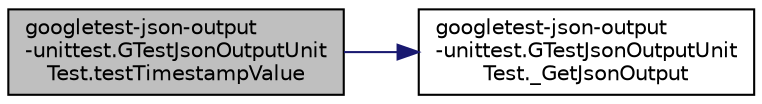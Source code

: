 digraph "googletest-json-output-unittest.GTestJsonOutputUnitTest.testTimestampValue"
{
 // LATEX_PDF_SIZE
  edge [fontname="Helvetica",fontsize="10",labelfontname="Helvetica",labelfontsize="10"];
  node [fontname="Helvetica",fontsize="10",shape=record];
  rankdir="LR";
  Node1 [label="googletest-json-output\l-unittest.GTestJsonOutputUnit\lTest.testTimestampValue",height=0.2,width=0.4,color="black", fillcolor="grey75", style="filled", fontcolor="black",tooltip=" "];
  Node1 -> Node2 [color="midnightblue",fontsize="10",style="solid",fontname="Helvetica"];
  Node2 [label="googletest-json-output\l-unittest.GTestJsonOutputUnit\lTest._GetJsonOutput",height=0.2,width=0.4,color="black", fillcolor="white", style="filled",URL="$classgoogletest-json-output-unittest_1_1_g_test_json_output_unit_test.html#aba4f4e2702b683350de508ec5eaaab55",tooltip=" "];
}
